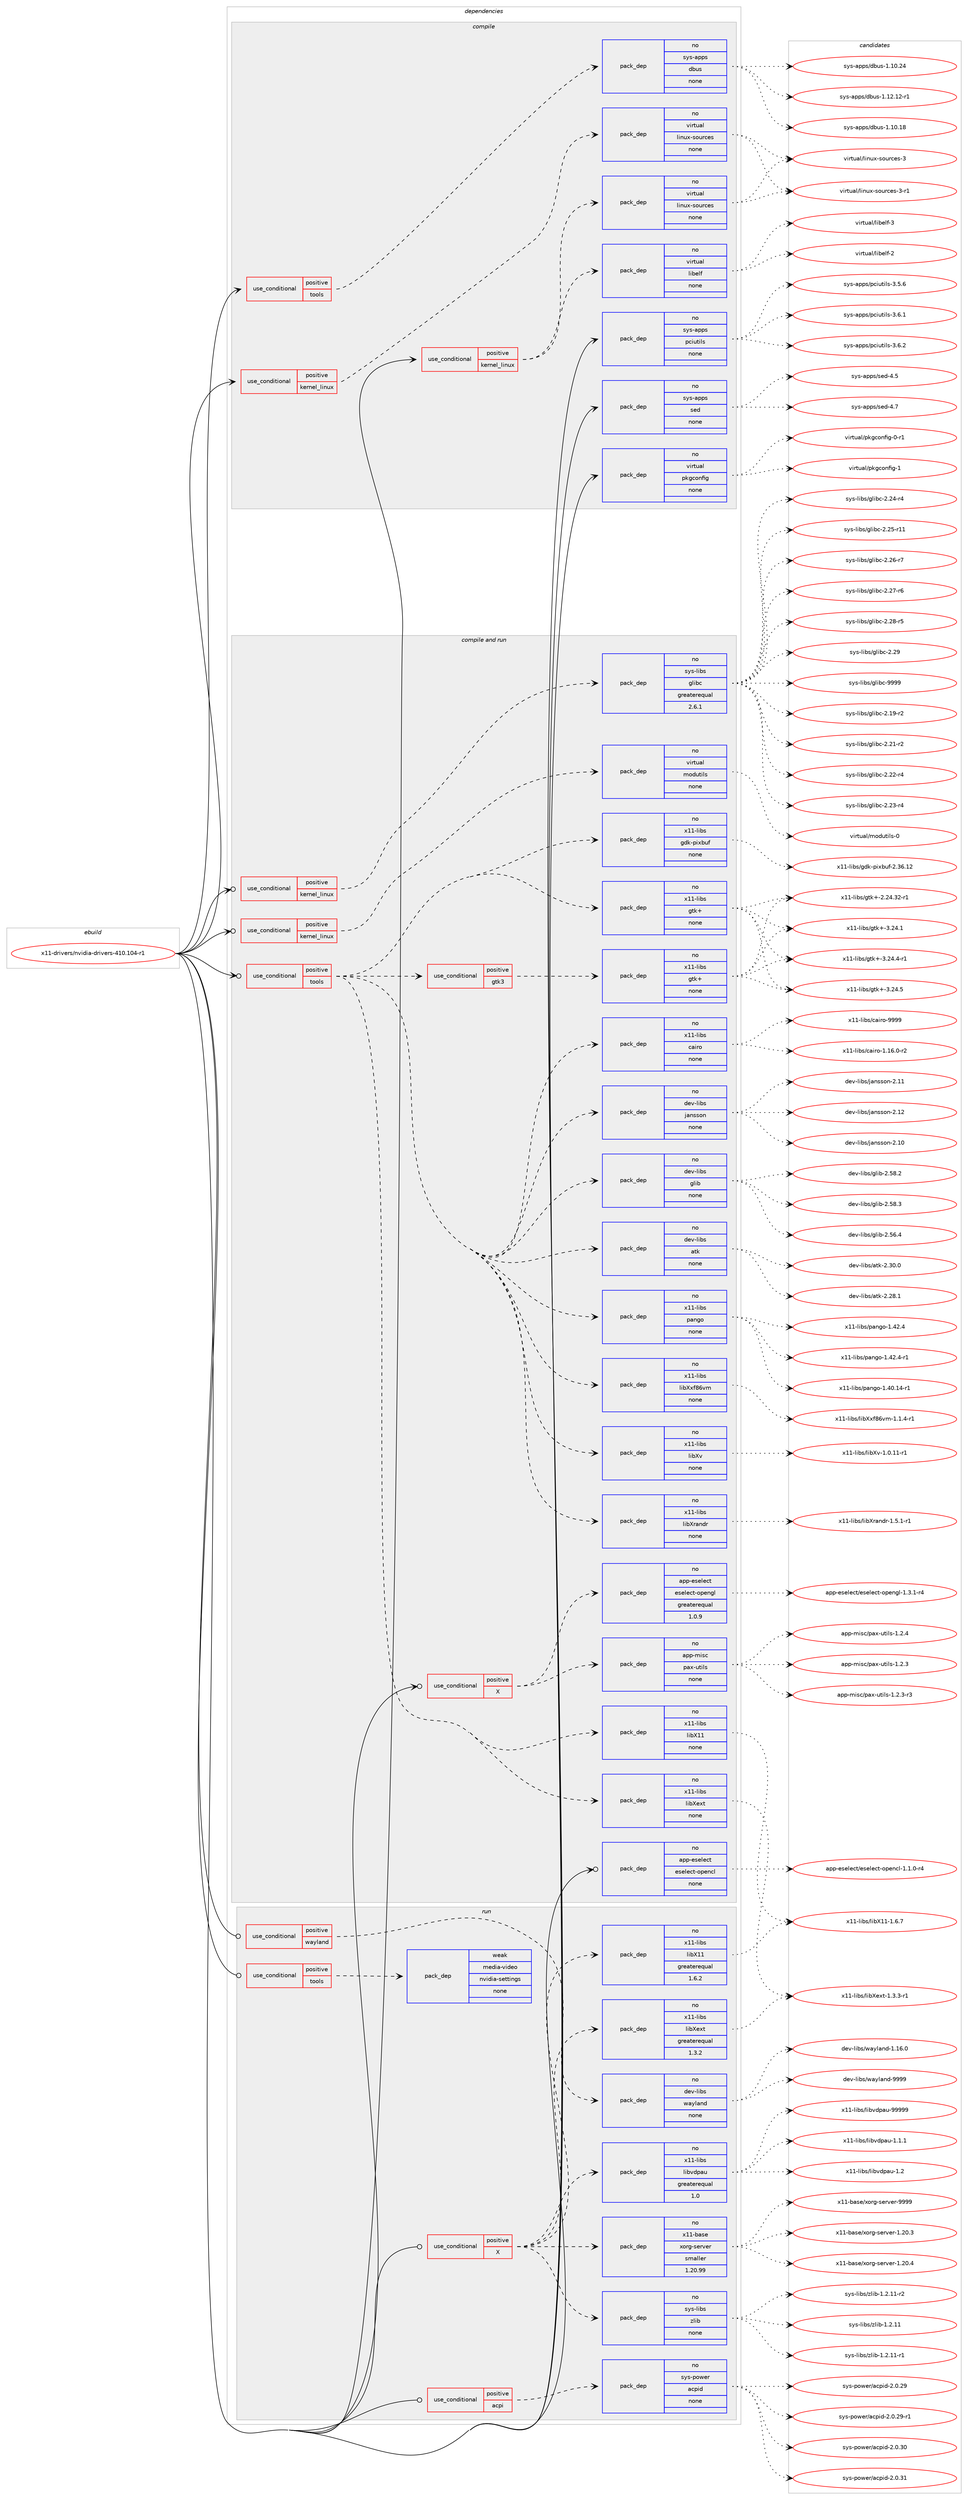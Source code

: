 digraph prolog {

# *************
# Graph options
# *************

newrank=true;
concentrate=true;
compound=true;
graph [rankdir=LR,fontname=Helvetica,fontsize=10,ranksep=1.5];#, ranksep=2.5, nodesep=0.2];
edge  [arrowhead=vee];
node  [fontname=Helvetica,fontsize=10];

# **********
# The ebuild
# **********

subgraph cluster_leftcol {
color=gray;
rank=same;
label=<<i>ebuild</i>>;
id [label="x11-drivers/nvidia-drivers-410.104-r1", color=red, width=4, href="../x11-drivers/nvidia-drivers-410.104-r1.svg"];
}

# ****************
# The dependencies
# ****************

subgraph cluster_midcol {
color=gray;
label=<<i>dependencies</i>>;
subgraph cluster_compile {
fillcolor="#eeeeee";
style=filled;
label=<<i>compile</i>>;
subgraph cond465623 {
dependency1756626 [label=<<TABLE BORDER="0" CELLBORDER="1" CELLSPACING="0" CELLPADDING="4"><TR><TD ROWSPAN="3" CELLPADDING="10">use_conditional</TD></TR><TR><TD>positive</TD></TR><TR><TD>kernel_linux</TD></TR></TABLE>>, shape=none, color=red];
subgraph pack1261550 {
dependency1756627 [label=<<TABLE BORDER="0" CELLBORDER="1" CELLSPACING="0" CELLPADDING="4" WIDTH="220"><TR><TD ROWSPAN="6" CELLPADDING="30">pack_dep</TD></TR><TR><TD WIDTH="110">no</TD></TR><TR><TD>virtual</TD></TR><TR><TD>linux-sources</TD></TR><TR><TD>none</TD></TR><TR><TD></TD></TR></TABLE>>, shape=none, color=blue];
}
dependency1756626:e -> dependency1756627:w [weight=20,style="dashed",arrowhead="vee"];
}
id:e -> dependency1756626:w [weight=20,style="solid",arrowhead="vee"];
subgraph cond465624 {
dependency1756628 [label=<<TABLE BORDER="0" CELLBORDER="1" CELLSPACING="0" CELLPADDING="4"><TR><TD ROWSPAN="3" CELLPADDING="10">use_conditional</TD></TR><TR><TD>positive</TD></TR><TR><TD>kernel_linux</TD></TR></TABLE>>, shape=none, color=red];
subgraph pack1261551 {
dependency1756629 [label=<<TABLE BORDER="0" CELLBORDER="1" CELLSPACING="0" CELLPADDING="4" WIDTH="220"><TR><TD ROWSPAN="6" CELLPADDING="30">pack_dep</TD></TR><TR><TD WIDTH="110">no</TD></TR><TR><TD>virtual</TD></TR><TR><TD>linux-sources</TD></TR><TR><TD>none</TD></TR><TR><TD></TD></TR></TABLE>>, shape=none, color=blue];
}
dependency1756628:e -> dependency1756629:w [weight=20,style="dashed",arrowhead="vee"];
subgraph pack1261552 {
dependency1756630 [label=<<TABLE BORDER="0" CELLBORDER="1" CELLSPACING="0" CELLPADDING="4" WIDTH="220"><TR><TD ROWSPAN="6" CELLPADDING="30">pack_dep</TD></TR><TR><TD WIDTH="110">no</TD></TR><TR><TD>virtual</TD></TR><TR><TD>libelf</TD></TR><TR><TD>none</TD></TR><TR><TD></TD></TR></TABLE>>, shape=none, color=blue];
}
dependency1756628:e -> dependency1756630:w [weight=20,style="dashed",arrowhead="vee"];
}
id:e -> dependency1756628:w [weight=20,style="solid",arrowhead="vee"];
subgraph cond465625 {
dependency1756631 [label=<<TABLE BORDER="0" CELLBORDER="1" CELLSPACING="0" CELLPADDING="4"><TR><TD ROWSPAN="3" CELLPADDING="10">use_conditional</TD></TR><TR><TD>positive</TD></TR><TR><TD>tools</TD></TR></TABLE>>, shape=none, color=red];
subgraph pack1261553 {
dependency1756632 [label=<<TABLE BORDER="0" CELLBORDER="1" CELLSPACING="0" CELLPADDING="4" WIDTH="220"><TR><TD ROWSPAN="6" CELLPADDING="30">pack_dep</TD></TR><TR><TD WIDTH="110">no</TD></TR><TR><TD>sys-apps</TD></TR><TR><TD>dbus</TD></TR><TR><TD>none</TD></TR><TR><TD></TD></TR></TABLE>>, shape=none, color=blue];
}
dependency1756631:e -> dependency1756632:w [weight=20,style="dashed",arrowhead="vee"];
}
id:e -> dependency1756631:w [weight=20,style="solid",arrowhead="vee"];
subgraph pack1261554 {
dependency1756633 [label=<<TABLE BORDER="0" CELLBORDER="1" CELLSPACING="0" CELLPADDING="4" WIDTH="220"><TR><TD ROWSPAN="6" CELLPADDING="30">pack_dep</TD></TR><TR><TD WIDTH="110">no</TD></TR><TR><TD>sys-apps</TD></TR><TR><TD>pciutils</TD></TR><TR><TD>none</TD></TR><TR><TD></TD></TR></TABLE>>, shape=none, color=blue];
}
id:e -> dependency1756633:w [weight=20,style="solid",arrowhead="vee"];
subgraph pack1261555 {
dependency1756634 [label=<<TABLE BORDER="0" CELLBORDER="1" CELLSPACING="0" CELLPADDING="4" WIDTH="220"><TR><TD ROWSPAN="6" CELLPADDING="30">pack_dep</TD></TR><TR><TD WIDTH="110">no</TD></TR><TR><TD>sys-apps</TD></TR><TR><TD>sed</TD></TR><TR><TD>none</TD></TR><TR><TD></TD></TR></TABLE>>, shape=none, color=blue];
}
id:e -> dependency1756634:w [weight=20,style="solid",arrowhead="vee"];
subgraph pack1261556 {
dependency1756635 [label=<<TABLE BORDER="0" CELLBORDER="1" CELLSPACING="0" CELLPADDING="4" WIDTH="220"><TR><TD ROWSPAN="6" CELLPADDING="30">pack_dep</TD></TR><TR><TD WIDTH="110">no</TD></TR><TR><TD>virtual</TD></TR><TR><TD>pkgconfig</TD></TR><TR><TD>none</TD></TR><TR><TD></TD></TR></TABLE>>, shape=none, color=blue];
}
id:e -> dependency1756635:w [weight=20,style="solid",arrowhead="vee"];
}
subgraph cluster_compileandrun {
fillcolor="#eeeeee";
style=filled;
label=<<i>compile and run</i>>;
subgraph cond465626 {
dependency1756636 [label=<<TABLE BORDER="0" CELLBORDER="1" CELLSPACING="0" CELLPADDING="4"><TR><TD ROWSPAN="3" CELLPADDING="10">use_conditional</TD></TR><TR><TD>positive</TD></TR><TR><TD>X</TD></TR></TABLE>>, shape=none, color=red];
subgraph pack1261557 {
dependency1756637 [label=<<TABLE BORDER="0" CELLBORDER="1" CELLSPACING="0" CELLPADDING="4" WIDTH="220"><TR><TD ROWSPAN="6" CELLPADDING="30">pack_dep</TD></TR><TR><TD WIDTH="110">no</TD></TR><TR><TD>app-eselect</TD></TR><TR><TD>eselect-opengl</TD></TR><TR><TD>greaterequal</TD></TR><TR><TD>1.0.9</TD></TR></TABLE>>, shape=none, color=blue];
}
dependency1756636:e -> dependency1756637:w [weight=20,style="dashed",arrowhead="vee"];
subgraph pack1261558 {
dependency1756638 [label=<<TABLE BORDER="0" CELLBORDER="1" CELLSPACING="0" CELLPADDING="4" WIDTH="220"><TR><TD ROWSPAN="6" CELLPADDING="30">pack_dep</TD></TR><TR><TD WIDTH="110">no</TD></TR><TR><TD>app-misc</TD></TR><TR><TD>pax-utils</TD></TR><TR><TD>none</TD></TR><TR><TD></TD></TR></TABLE>>, shape=none, color=blue];
}
dependency1756636:e -> dependency1756638:w [weight=20,style="dashed",arrowhead="vee"];
}
id:e -> dependency1756636:w [weight=20,style="solid",arrowhead="odotvee"];
subgraph cond465627 {
dependency1756639 [label=<<TABLE BORDER="0" CELLBORDER="1" CELLSPACING="0" CELLPADDING="4"><TR><TD ROWSPAN="3" CELLPADDING="10">use_conditional</TD></TR><TR><TD>positive</TD></TR><TR><TD>kernel_linux</TD></TR></TABLE>>, shape=none, color=red];
subgraph pack1261559 {
dependency1756640 [label=<<TABLE BORDER="0" CELLBORDER="1" CELLSPACING="0" CELLPADDING="4" WIDTH="220"><TR><TD ROWSPAN="6" CELLPADDING="30">pack_dep</TD></TR><TR><TD WIDTH="110">no</TD></TR><TR><TD>sys-libs</TD></TR><TR><TD>glibc</TD></TR><TR><TD>greaterequal</TD></TR><TR><TD>2.6.1</TD></TR></TABLE>>, shape=none, color=blue];
}
dependency1756639:e -> dependency1756640:w [weight=20,style="dashed",arrowhead="vee"];
}
id:e -> dependency1756639:w [weight=20,style="solid",arrowhead="odotvee"];
subgraph cond465628 {
dependency1756641 [label=<<TABLE BORDER="0" CELLBORDER="1" CELLSPACING="0" CELLPADDING="4"><TR><TD ROWSPAN="3" CELLPADDING="10">use_conditional</TD></TR><TR><TD>positive</TD></TR><TR><TD>kernel_linux</TD></TR></TABLE>>, shape=none, color=red];
subgraph pack1261560 {
dependency1756642 [label=<<TABLE BORDER="0" CELLBORDER="1" CELLSPACING="0" CELLPADDING="4" WIDTH="220"><TR><TD ROWSPAN="6" CELLPADDING="30">pack_dep</TD></TR><TR><TD WIDTH="110">no</TD></TR><TR><TD>virtual</TD></TR><TR><TD>modutils</TD></TR><TR><TD>none</TD></TR><TR><TD></TD></TR></TABLE>>, shape=none, color=blue];
}
dependency1756641:e -> dependency1756642:w [weight=20,style="dashed",arrowhead="vee"];
}
id:e -> dependency1756641:w [weight=20,style="solid",arrowhead="odotvee"];
subgraph cond465629 {
dependency1756643 [label=<<TABLE BORDER="0" CELLBORDER="1" CELLSPACING="0" CELLPADDING="4"><TR><TD ROWSPAN="3" CELLPADDING="10">use_conditional</TD></TR><TR><TD>positive</TD></TR><TR><TD>tools</TD></TR></TABLE>>, shape=none, color=red];
subgraph pack1261561 {
dependency1756644 [label=<<TABLE BORDER="0" CELLBORDER="1" CELLSPACING="0" CELLPADDING="4" WIDTH="220"><TR><TD ROWSPAN="6" CELLPADDING="30">pack_dep</TD></TR><TR><TD WIDTH="110">no</TD></TR><TR><TD>dev-libs</TD></TR><TR><TD>atk</TD></TR><TR><TD>none</TD></TR><TR><TD></TD></TR></TABLE>>, shape=none, color=blue];
}
dependency1756643:e -> dependency1756644:w [weight=20,style="dashed",arrowhead="vee"];
subgraph pack1261562 {
dependency1756645 [label=<<TABLE BORDER="0" CELLBORDER="1" CELLSPACING="0" CELLPADDING="4" WIDTH="220"><TR><TD ROWSPAN="6" CELLPADDING="30">pack_dep</TD></TR><TR><TD WIDTH="110">no</TD></TR><TR><TD>dev-libs</TD></TR><TR><TD>glib</TD></TR><TR><TD>none</TD></TR><TR><TD></TD></TR></TABLE>>, shape=none, color=blue];
}
dependency1756643:e -> dependency1756645:w [weight=20,style="dashed",arrowhead="vee"];
subgraph pack1261563 {
dependency1756646 [label=<<TABLE BORDER="0" CELLBORDER="1" CELLSPACING="0" CELLPADDING="4" WIDTH="220"><TR><TD ROWSPAN="6" CELLPADDING="30">pack_dep</TD></TR><TR><TD WIDTH="110">no</TD></TR><TR><TD>dev-libs</TD></TR><TR><TD>jansson</TD></TR><TR><TD>none</TD></TR><TR><TD></TD></TR></TABLE>>, shape=none, color=blue];
}
dependency1756643:e -> dependency1756646:w [weight=20,style="dashed",arrowhead="vee"];
subgraph cond465630 {
dependency1756647 [label=<<TABLE BORDER="0" CELLBORDER="1" CELLSPACING="0" CELLPADDING="4"><TR><TD ROWSPAN="3" CELLPADDING="10">use_conditional</TD></TR><TR><TD>positive</TD></TR><TR><TD>gtk3</TD></TR></TABLE>>, shape=none, color=red];
subgraph pack1261564 {
dependency1756648 [label=<<TABLE BORDER="0" CELLBORDER="1" CELLSPACING="0" CELLPADDING="4" WIDTH="220"><TR><TD ROWSPAN="6" CELLPADDING="30">pack_dep</TD></TR><TR><TD WIDTH="110">no</TD></TR><TR><TD>x11-libs</TD></TR><TR><TD>gtk+</TD></TR><TR><TD>none</TD></TR><TR><TD></TD></TR></TABLE>>, shape=none, color=blue];
}
dependency1756647:e -> dependency1756648:w [weight=20,style="dashed",arrowhead="vee"];
}
dependency1756643:e -> dependency1756647:w [weight=20,style="dashed",arrowhead="vee"];
subgraph pack1261565 {
dependency1756649 [label=<<TABLE BORDER="0" CELLBORDER="1" CELLSPACING="0" CELLPADDING="4" WIDTH="220"><TR><TD ROWSPAN="6" CELLPADDING="30">pack_dep</TD></TR><TR><TD WIDTH="110">no</TD></TR><TR><TD>x11-libs</TD></TR><TR><TD>cairo</TD></TR><TR><TD>none</TD></TR><TR><TD></TD></TR></TABLE>>, shape=none, color=blue];
}
dependency1756643:e -> dependency1756649:w [weight=20,style="dashed",arrowhead="vee"];
subgraph pack1261566 {
dependency1756650 [label=<<TABLE BORDER="0" CELLBORDER="1" CELLSPACING="0" CELLPADDING="4" WIDTH="220"><TR><TD ROWSPAN="6" CELLPADDING="30">pack_dep</TD></TR><TR><TD WIDTH="110">no</TD></TR><TR><TD>x11-libs</TD></TR><TR><TD>gdk-pixbuf</TD></TR><TR><TD>none</TD></TR><TR><TD></TD></TR></TABLE>>, shape=none, color=blue];
}
dependency1756643:e -> dependency1756650:w [weight=20,style="dashed",arrowhead="vee"];
subgraph pack1261567 {
dependency1756651 [label=<<TABLE BORDER="0" CELLBORDER="1" CELLSPACING="0" CELLPADDING="4" WIDTH="220"><TR><TD ROWSPAN="6" CELLPADDING="30">pack_dep</TD></TR><TR><TD WIDTH="110">no</TD></TR><TR><TD>x11-libs</TD></TR><TR><TD>gtk+</TD></TR><TR><TD>none</TD></TR><TR><TD></TD></TR></TABLE>>, shape=none, color=blue];
}
dependency1756643:e -> dependency1756651:w [weight=20,style="dashed",arrowhead="vee"];
subgraph pack1261568 {
dependency1756652 [label=<<TABLE BORDER="0" CELLBORDER="1" CELLSPACING="0" CELLPADDING="4" WIDTH="220"><TR><TD ROWSPAN="6" CELLPADDING="30">pack_dep</TD></TR><TR><TD WIDTH="110">no</TD></TR><TR><TD>x11-libs</TD></TR><TR><TD>libX11</TD></TR><TR><TD>none</TD></TR><TR><TD></TD></TR></TABLE>>, shape=none, color=blue];
}
dependency1756643:e -> dependency1756652:w [weight=20,style="dashed",arrowhead="vee"];
subgraph pack1261569 {
dependency1756653 [label=<<TABLE BORDER="0" CELLBORDER="1" CELLSPACING="0" CELLPADDING="4" WIDTH="220"><TR><TD ROWSPAN="6" CELLPADDING="30">pack_dep</TD></TR><TR><TD WIDTH="110">no</TD></TR><TR><TD>x11-libs</TD></TR><TR><TD>libXext</TD></TR><TR><TD>none</TD></TR><TR><TD></TD></TR></TABLE>>, shape=none, color=blue];
}
dependency1756643:e -> dependency1756653:w [weight=20,style="dashed",arrowhead="vee"];
subgraph pack1261570 {
dependency1756654 [label=<<TABLE BORDER="0" CELLBORDER="1" CELLSPACING="0" CELLPADDING="4" WIDTH="220"><TR><TD ROWSPAN="6" CELLPADDING="30">pack_dep</TD></TR><TR><TD WIDTH="110">no</TD></TR><TR><TD>x11-libs</TD></TR><TR><TD>libXrandr</TD></TR><TR><TD>none</TD></TR><TR><TD></TD></TR></TABLE>>, shape=none, color=blue];
}
dependency1756643:e -> dependency1756654:w [weight=20,style="dashed",arrowhead="vee"];
subgraph pack1261571 {
dependency1756655 [label=<<TABLE BORDER="0" CELLBORDER="1" CELLSPACING="0" CELLPADDING="4" WIDTH="220"><TR><TD ROWSPAN="6" CELLPADDING="30">pack_dep</TD></TR><TR><TD WIDTH="110">no</TD></TR><TR><TD>x11-libs</TD></TR><TR><TD>libXv</TD></TR><TR><TD>none</TD></TR><TR><TD></TD></TR></TABLE>>, shape=none, color=blue];
}
dependency1756643:e -> dependency1756655:w [weight=20,style="dashed",arrowhead="vee"];
subgraph pack1261572 {
dependency1756656 [label=<<TABLE BORDER="0" CELLBORDER="1" CELLSPACING="0" CELLPADDING="4" WIDTH="220"><TR><TD ROWSPAN="6" CELLPADDING="30">pack_dep</TD></TR><TR><TD WIDTH="110">no</TD></TR><TR><TD>x11-libs</TD></TR><TR><TD>libXxf86vm</TD></TR><TR><TD>none</TD></TR><TR><TD></TD></TR></TABLE>>, shape=none, color=blue];
}
dependency1756643:e -> dependency1756656:w [weight=20,style="dashed",arrowhead="vee"];
subgraph pack1261573 {
dependency1756657 [label=<<TABLE BORDER="0" CELLBORDER="1" CELLSPACING="0" CELLPADDING="4" WIDTH="220"><TR><TD ROWSPAN="6" CELLPADDING="30">pack_dep</TD></TR><TR><TD WIDTH="110">no</TD></TR><TR><TD>x11-libs</TD></TR><TR><TD>pango</TD></TR><TR><TD>none</TD></TR><TR><TD></TD></TR></TABLE>>, shape=none, color=blue];
}
dependency1756643:e -> dependency1756657:w [weight=20,style="dashed",arrowhead="vee"];
}
id:e -> dependency1756643:w [weight=20,style="solid",arrowhead="odotvee"];
subgraph pack1261574 {
dependency1756658 [label=<<TABLE BORDER="0" CELLBORDER="1" CELLSPACING="0" CELLPADDING="4" WIDTH="220"><TR><TD ROWSPAN="6" CELLPADDING="30">pack_dep</TD></TR><TR><TD WIDTH="110">no</TD></TR><TR><TD>app-eselect</TD></TR><TR><TD>eselect-opencl</TD></TR><TR><TD>none</TD></TR><TR><TD></TD></TR></TABLE>>, shape=none, color=blue];
}
id:e -> dependency1756658:w [weight=20,style="solid",arrowhead="odotvee"];
}
subgraph cluster_run {
fillcolor="#eeeeee";
style=filled;
label=<<i>run</i>>;
subgraph cond465631 {
dependency1756659 [label=<<TABLE BORDER="0" CELLBORDER="1" CELLSPACING="0" CELLPADDING="4"><TR><TD ROWSPAN="3" CELLPADDING="10">use_conditional</TD></TR><TR><TD>positive</TD></TR><TR><TD>X</TD></TR></TABLE>>, shape=none, color=red];
subgraph pack1261575 {
dependency1756660 [label=<<TABLE BORDER="0" CELLBORDER="1" CELLSPACING="0" CELLPADDING="4" WIDTH="220"><TR><TD ROWSPAN="6" CELLPADDING="30">pack_dep</TD></TR><TR><TD WIDTH="110">no</TD></TR><TR><TD>x11-base</TD></TR><TR><TD>xorg-server</TD></TR><TR><TD>smaller</TD></TR><TR><TD>1.20.99</TD></TR></TABLE>>, shape=none, color=blue];
}
dependency1756659:e -> dependency1756660:w [weight=20,style="dashed",arrowhead="vee"];
subgraph pack1261576 {
dependency1756661 [label=<<TABLE BORDER="0" CELLBORDER="1" CELLSPACING="0" CELLPADDING="4" WIDTH="220"><TR><TD ROWSPAN="6" CELLPADDING="30">pack_dep</TD></TR><TR><TD WIDTH="110">no</TD></TR><TR><TD>x11-libs</TD></TR><TR><TD>libX11</TD></TR><TR><TD>greaterequal</TD></TR><TR><TD>1.6.2</TD></TR></TABLE>>, shape=none, color=blue];
}
dependency1756659:e -> dependency1756661:w [weight=20,style="dashed",arrowhead="vee"];
subgraph pack1261577 {
dependency1756662 [label=<<TABLE BORDER="0" CELLBORDER="1" CELLSPACING="0" CELLPADDING="4" WIDTH="220"><TR><TD ROWSPAN="6" CELLPADDING="30">pack_dep</TD></TR><TR><TD WIDTH="110">no</TD></TR><TR><TD>x11-libs</TD></TR><TR><TD>libXext</TD></TR><TR><TD>greaterequal</TD></TR><TR><TD>1.3.2</TD></TR></TABLE>>, shape=none, color=blue];
}
dependency1756659:e -> dependency1756662:w [weight=20,style="dashed",arrowhead="vee"];
subgraph pack1261578 {
dependency1756663 [label=<<TABLE BORDER="0" CELLBORDER="1" CELLSPACING="0" CELLPADDING="4" WIDTH="220"><TR><TD ROWSPAN="6" CELLPADDING="30">pack_dep</TD></TR><TR><TD WIDTH="110">no</TD></TR><TR><TD>x11-libs</TD></TR><TR><TD>libvdpau</TD></TR><TR><TD>greaterequal</TD></TR><TR><TD>1.0</TD></TR></TABLE>>, shape=none, color=blue];
}
dependency1756659:e -> dependency1756663:w [weight=20,style="dashed",arrowhead="vee"];
subgraph pack1261579 {
dependency1756664 [label=<<TABLE BORDER="0" CELLBORDER="1" CELLSPACING="0" CELLPADDING="4" WIDTH="220"><TR><TD ROWSPAN="6" CELLPADDING="30">pack_dep</TD></TR><TR><TD WIDTH="110">no</TD></TR><TR><TD>sys-libs</TD></TR><TR><TD>zlib</TD></TR><TR><TD>none</TD></TR><TR><TD></TD></TR></TABLE>>, shape=none, color=blue];
}
dependency1756659:e -> dependency1756664:w [weight=20,style="dashed",arrowhead="vee"];
}
id:e -> dependency1756659:w [weight=20,style="solid",arrowhead="odot"];
subgraph cond465632 {
dependency1756665 [label=<<TABLE BORDER="0" CELLBORDER="1" CELLSPACING="0" CELLPADDING="4"><TR><TD ROWSPAN="3" CELLPADDING="10">use_conditional</TD></TR><TR><TD>positive</TD></TR><TR><TD>acpi</TD></TR></TABLE>>, shape=none, color=red];
subgraph pack1261580 {
dependency1756666 [label=<<TABLE BORDER="0" CELLBORDER="1" CELLSPACING="0" CELLPADDING="4" WIDTH="220"><TR><TD ROWSPAN="6" CELLPADDING="30">pack_dep</TD></TR><TR><TD WIDTH="110">no</TD></TR><TR><TD>sys-power</TD></TR><TR><TD>acpid</TD></TR><TR><TD>none</TD></TR><TR><TD></TD></TR></TABLE>>, shape=none, color=blue];
}
dependency1756665:e -> dependency1756666:w [weight=20,style="dashed",arrowhead="vee"];
}
id:e -> dependency1756665:w [weight=20,style="solid",arrowhead="odot"];
subgraph cond465633 {
dependency1756667 [label=<<TABLE BORDER="0" CELLBORDER="1" CELLSPACING="0" CELLPADDING="4"><TR><TD ROWSPAN="3" CELLPADDING="10">use_conditional</TD></TR><TR><TD>positive</TD></TR><TR><TD>tools</TD></TR></TABLE>>, shape=none, color=red];
subgraph pack1261581 {
dependency1756668 [label=<<TABLE BORDER="0" CELLBORDER="1" CELLSPACING="0" CELLPADDING="4" WIDTH="220"><TR><TD ROWSPAN="6" CELLPADDING="30">pack_dep</TD></TR><TR><TD WIDTH="110">weak</TD></TR><TR><TD>media-video</TD></TR><TR><TD>nvidia-settings</TD></TR><TR><TD>none</TD></TR><TR><TD></TD></TR></TABLE>>, shape=none, color=blue];
}
dependency1756667:e -> dependency1756668:w [weight=20,style="dashed",arrowhead="vee"];
}
id:e -> dependency1756667:w [weight=20,style="solid",arrowhead="odot"];
subgraph cond465634 {
dependency1756669 [label=<<TABLE BORDER="0" CELLBORDER="1" CELLSPACING="0" CELLPADDING="4"><TR><TD ROWSPAN="3" CELLPADDING="10">use_conditional</TD></TR><TR><TD>positive</TD></TR><TR><TD>wayland</TD></TR></TABLE>>, shape=none, color=red];
subgraph pack1261582 {
dependency1756670 [label=<<TABLE BORDER="0" CELLBORDER="1" CELLSPACING="0" CELLPADDING="4" WIDTH="220"><TR><TD ROWSPAN="6" CELLPADDING="30">pack_dep</TD></TR><TR><TD WIDTH="110">no</TD></TR><TR><TD>dev-libs</TD></TR><TR><TD>wayland</TD></TR><TR><TD>none</TD></TR><TR><TD></TD></TR></TABLE>>, shape=none, color=blue];
}
dependency1756669:e -> dependency1756670:w [weight=20,style="dashed",arrowhead="vee"];
}
id:e -> dependency1756669:w [weight=20,style="solid",arrowhead="odot"];
}
}

# **************
# The candidates
# **************

subgraph cluster_choices {
rank=same;
color=gray;
label=<<i>candidates</i>>;

subgraph choice1261550 {
color=black;
nodesep=1;
choice118105114116117971084710810511011712045115111117114991011154551 [label="virtual/linux-sources-3", color=red, width=4,href="../virtual/linux-sources-3.svg"];
choice1181051141161179710847108105110117120451151111171149910111545514511449 [label="virtual/linux-sources-3-r1", color=red, width=4,href="../virtual/linux-sources-3-r1.svg"];
dependency1756627:e -> choice118105114116117971084710810511011712045115111117114991011154551:w [style=dotted,weight="100"];
dependency1756627:e -> choice1181051141161179710847108105110117120451151111171149910111545514511449:w [style=dotted,weight="100"];
}
subgraph choice1261551 {
color=black;
nodesep=1;
choice118105114116117971084710810511011712045115111117114991011154551 [label="virtual/linux-sources-3", color=red, width=4,href="../virtual/linux-sources-3.svg"];
choice1181051141161179710847108105110117120451151111171149910111545514511449 [label="virtual/linux-sources-3-r1", color=red, width=4,href="../virtual/linux-sources-3-r1.svg"];
dependency1756629:e -> choice118105114116117971084710810511011712045115111117114991011154551:w [style=dotted,weight="100"];
dependency1756629:e -> choice1181051141161179710847108105110117120451151111171149910111545514511449:w [style=dotted,weight="100"];
}
subgraph choice1261552 {
color=black;
nodesep=1;
choice1181051141161179710847108105981011081024550 [label="virtual/libelf-2", color=red, width=4,href="../virtual/libelf-2.svg"];
choice1181051141161179710847108105981011081024551 [label="virtual/libelf-3", color=red, width=4,href="../virtual/libelf-3.svg"];
dependency1756630:e -> choice1181051141161179710847108105981011081024550:w [style=dotted,weight="100"];
dependency1756630:e -> choice1181051141161179710847108105981011081024551:w [style=dotted,weight="100"];
}
subgraph choice1261553 {
color=black;
nodesep=1;
choice115121115459711211211547100981171154549464948464956 [label="sys-apps/dbus-1.10.18", color=red, width=4,href="../sys-apps/dbus-1.10.18.svg"];
choice115121115459711211211547100981171154549464948465052 [label="sys-apps/dbus-1.10.24", color=red, width=4,href="../sys-apps/dbus-1.10.24.svg"];
choice1151211154597112112115471009811711545494649504649504511449 [label="sys-apps/dbus-1.12.12-r1", color=red, width=4,href="../sys-apps/dbus-1.12.12-r1.svg"];
dependency1756632:e -> choice115121115459711211211547100981171154549464948464956:w [style=dotted,weight="100"];
dependency1756632:e -> choice115121115459711211211547100981171154549464948465052:w [style=dotted,weight="100"];
dependency1756632:e -> choice1151211154597112112115471009811711545494649504649504511449:w [style=dotted,weight="100"];
}
subgraph choice1261554 {
color=black;
nodesep=1;
choice11512111545971121121154711299105117116105108115455146534654 [label="sys-apps/pciutils-3.5.6", color=red, width=4,href="../sys-apps/pciutils-3.5.6.svg"];
choice11512111545971121121154711299105117116105108115455146544649 [label="sys-apps/pciutils-3.6.1", color=red, width=4,href="../sys-apps/pciutils-3.6.1.svg"];
choice11512111545971121121154711299105117116105108115455146544650 [label="sys-apps/pciutils-3.6.2", color=red, width=4,href="../sys-apps/pciutils-3.6.2.svg"];
dependency1756633:e -> choice11512111545971121121154711299105117116105108115455146534654:w [style=dotted,weight="100"];
dependency1756633:e -> choice11512111545971121121154711299105117116105108115455146544649:w [style=dotted,weight="100"];
dependency1756633:e -> choice11512111545971121121154711299105117116105108115455146544650:w [style=dotted,weight="100"];
}
subgraph choice1261555 {
color=black;
nodesep=1;
choice11512111545971121121154711510110045524653 [label="sys-apps/sed-4.5", color=red, width=4,href="../sys-apps/sed-4.5.svg"];
choice11512111545971121121154711510110045524655 [label="sys-apps/sed-4.7", color=red, width=4,href="../sys-apps/sed-4.7.svg"];
dependency1756634:e -> choice11512111545971121121154711510110045524653:w [style=dotted,weight="100"];
dependency1756634:e -> choice11512111545971121121154711510110045524655:w [style=dotted,weight="100"];
}
subgraph choice1261556 {
color=black;
nodesep=1;
choice11810511411611797108471121071039911111010210510345484511449 [label="virtual/pkgconfig-0-r1", color=red, width=4,href="../virtual/pkgconfig-0-r1.svg"];
choice1181051141161179710847112107103991111101021051034549 [label="virtual/pkgconfig-1", color=red, width=4,href="../virtual/pkgconfig-1.svg"];
dependency1756635:e -> choice11810511411611797108471121071039911111010210510345484511449:w [style=dotted,weight="100"];
dependency1756635:e -> choice1181051141161179710847112107103991111101021051034549:w [style=dotted,weight="100"];
}
subgraph choice1261557 {
color=black;
nodesep=1;
choice9711211245101115101108101991164710111510110810199116451111121011101031084549465146494511452 [label="app-eselect/eselect-opengl-1.3.1-r4", color=red, width=4,href="../app-eselect/eselect-opengl-1.3.1-r4.svg"];
dependency1756637:e -> choice9711211245101115101108101991164710111510110810199116451111121011101031084549465146494511452:w [style=dotted,weight="100"];
}
subgraph choice1261558 {
color=black;
nodesep=1;
choice971121124510910511599471129712045117116105108115454946504651 [label="app-misc/pax-utils-1.2.3", color=red, width=4,href="../app-misc/pax-utils-1.2.3.svg"];
choice9711211245109105115994711297120451171161051081154549465046514511451 [label="app-misc/pax-utils-1.2.3-r3", color=red, width=4,href="../app-misc/pax-utils-1.2.3-r3.svg"];
choice971121124510910511599471129712045117116105108115454946504652 [label="app-misc/pax-utils-1.2.4", color=red, width=4,href="../app-misc/pax-utils-1.2.4.svg"];
dependency1756638:e -> choice971121124510910511599471129712045117116105108115454946504651:w [style=dotted,weight="100"];
dependency1756638:e -> choice9711211245109105115994711297120451171161051081154549465046514511451:w [style=dotted,weight="100"];
dependency1756638:e -> choice971121124510910511599471129712045117116105108115454946504652:w [style=dotted,weight="100"];
}
subgraph choice1261559 {
color=black;
nodesep=1;
choice115121115451081059811547103108105989945504649574511450 [label="sys-libs/glibc-2.19-r2", color=red, width=4,href="../sys-libs/glibc-2.19-r2.svg"];
choice115121115451081059811547103108105989945504650494511450 [label="sys-libs/glibc-2.21-r2", color=red, width=4,href="../sys-libs/glibc-2.21-r2.svg"];
choice115121115451081059811547103108105989945504650504511452 [label="sys-libs/glibc-2.22-r4", color=red, width=4,href="../sys-libs/glibc-2.22-r4.svg"];
choice115121115451081059811547103108105989945504650514511452 [label="sys-libs/glibc-2.23-r4", color=red, width=4,href="../sys-libs/glibc-2.23-r4.svg"];
choice115121115451081059811547103108105989945504650524511452 [label="sys-libs/glibc-2.24-r4", color=red, width=4,href="../sys-libs/glibc-2.24-r4.svg"];
choice11512111545108105981154710310810598994550465053451144949 [label="sys-libs/glibc-2.25-r11", color=red, width=4,href="../sys-libs/glibc-2.25-r11.svg"];
choice115121115451081059811547103108105989945504650544511455 [label="sys-libs/glibc-2.26-r7", color=red, width=4,href="../sys-libs/glibc-2.26-r7.svg"];
choice115121115451081059811547103108105989945504650554511454 [label="sys-libs/glibc-2.27-r6", color=red, width=4,href="../sys-libs/glibc-2.27-r6.svg"];
choice115121115451081059811547103108105989945504650564511453 [label="sys-libs/glibc-2.28-r5", color=red, width=4,href="../sys-libs/glibc-2.28-r5.svg"];
choice11512111545108105981154710310810598994550465057 [label="sys-libs/glibc-2.29", color=red, width=4,href="../sys-libs/glibc-2.29.svg"];
choice11512111545108105981154710310810598994557575757 [label="sys-libs/glibc-9999", color=red, width=4,href="../sys-libs/glibc-9999.svg"];
dependency1756640:e -> choice115121115451081059811547103108105989945504649574511450:w [style=dotted,weight="100"];
dependency1756640:e -> choice115121115451081059811547103108105989945504650494511450:w [style=dotted,weight="100"];
dependency1756640:e -> choice115121115451081059811547103108105989945504650504511452:w [style=dotted,weight="100"];
dependency1756640:e -> choice115121115451081059811547103108105989945504650514511452:w [style=dotted,weight="100"];
dependency1756640:e -> choice115121115451081059811547103108105989945504650524511452:w [style=dotted,weight="100"];
dependency1756640:e -> choice11512111545108105981154710310810598994550465053451144949:w [style=dotted,weight="100"];
dependency1756640:e -> choice115121115451081059811547103108105989945504650544511455:w [style=dotted,weight="100"];
dependency1756640:e -> choice115121115451081059811547103108105989945504650554511454:w [style=dotted,weight="100"];
dependency1756640:e -> choice115121115451081059811547103108105989945504650564511453:w [style=dotted,weight="100"];
dependency1756640:e -> choice11512111545108105981154710310810598994550465057:w [style=dotted,weight="100"];
dependency1756640:e -> choice11512111545108105981154710310810598994557575757:w [style=dotted,weight="100"];
}
subgraph choice1261560 {
color=black;
nodesep=1;
choice11810511411611797108471091111001171161051081154548 [label="virtual/modutils-0", color=red, width=4,href="../virtual/modutils-0.svg"];
dependency1756642:e -> choice11810511411611797108471091111001171161051081154548:w [style=dotted,weight="100"];
}
subgraph choice1261561 {
color=black;
nodesep=1;
choice1001011184510810598115479711610745504650564649 [label="dev-libs/atk-2.28.1", color=red, width=4,href="../dev-libs/atk-2.28.1.svg"];
choice1001011184510810598115479711610745504651484648 [label="dev-libs/atk-2.30.0", color=red, width=4,href="../dev-libs/atk-2.30.0.svg"];
dependency1756644:e -> choice1001011184510810598115479711610745504650564649:w [style=dotted,weight="100"];
dependency1756644:e -> choice1001011184510810598115479711610745504651484648:w [style=dotted,weight="100"];
}
subgraph choice1261562 {
color=black;
nodesep=1;
choice1001011184510810598115471031081059845504653544652 [label="dev-libs/glib-2.56.4", color=red, width=4,href="../dev-libs/glib-2.56.4.svg"];
choice1001011184510810598115471031081059845504653564650 [label="dev-libs/glib-2.58.2", color=red, width=4,href="../dev-libs/glib-2.58.2.svg"];
choice1001011184510810598115471031081059845504653564651 [label="dev-libs/glib-2.58.3", color=red, width=4,href="../dev-libs/glib-2.58.3.svg"];
dependency1756645:e -> choice1001011184510810598115471031081059845504653544652:w [style=dotted,weight="100"];
dependency1756645:e -> choice1001011184510810598115471031081059845504653564650:w [style=dotted,weight="100"];
dependency1756645:e -> choice1001011184510810598115471031081059845504653564651:w [style=dotted,weight="100"];
}
subgraph choice1261563 {
color=black;
nodesep=1;
choice100101118451081059811547106971101151151111104550464948 [label="dev-libs/jansson-2.10", color=red, width=4,href="../dev-libs/jansson-2.10.svg"];
choice100101118451081059811547106971101151151111104550464949 [label="dev-libs/jansson-2.11", color=red, width=4,href="../dev-libs/jansson-2.11.svg"];
choice100101118451081059811547106971101151151111104550464950 [label="dev-libs/jansson-2.12", color=red, width=4,href="../dev-libs/jansson-2.12.svg"];
dependency1756646:e -> choice100101118451081059811547106971101151151111104550464948:w [style=dotted,weight="100"];
dependency1756646:e -> choice100101118451081059811547106971101151151111104550464949:w [style=dotted,weight="100"];
dependency1756646:e -> choice100101118451081059811547106971101151151111104550464950:w [style=dotted,weight="100"];
}
subgraph choice1261564 {
color=black;
nodesep=1;
choice12049494510810598115471031161074345504650524651504511449 [label="x11-libs/gtk+-2.24.32-r1", color=red, width=4,href="../x11-libs/gtk+-2.24.32-r1.svg"];
choice12049494510810598115471031161074345514650524649 [label="x11-libs/gtk+-3.24.1", color=red, width=4,href="../x11-libs/gtk+-3.24.1.svg"];
choice120494945108105981154710311610743455146505246524511449 [label="x11-libs/gtk+-3.24.4-r1", color=red, width=4,href="../x11-libs/gtk+-3.24.4-r1.svg"];
choice12049494510810598115471031161074345514650524653 [label="x11-libs/gtk+-3.24.5", color=red, width=4,href="../x11-libs/gtk+-3.24.5.svg"];
dependency1756648:e -> choice12049494510810598115471031161074345504650524651504511449:w [style=dotted,weight="100"];
dependency1756648:e -> choice12049494510810598115471031161074345514650524649:w [style=dotted,weight="100"];
dependency1756648:e -> choice120494945108105981154710311610743455146505246524511449:w [style=dotted,weight="100"];
dependency1756648:e -> choice12049494510810598115471031161074345514650524653:w [style=dotted,weight="100"];
}
subgraph choice1261565 {
color=black;
nodesep=1;
choice12049494510810598115479997105114111454946495446484511450 [label="x11-libs/cairo-1.16.0-r2", color=red, width=4,href="../x11-libs/cairo-1.16.0-r2.svg"];
choice120494945108105981154799971051141114557575757 [label="x11-libs/cairo-9999", color=red, width=4,href="../x11-libs/cairo-9999.svg"];
dependency1756649:e -> choice12049494510810598115479997105114111454946495446484511450:w [style=dotted,weight="100"];
dependency1756649:e -> choice120494945108105981154799971051141114557575757:w [style=dotted,weight="100"];
}
subgraph choice1261566 {
color=black;
nodesep=1;
choice120494945108105981154710310010745112105120981171024550465154464950 [label="x11-libs/gdk-pixbuf-2.36.12", color=red, width=4,href="../x11-libs/gdk-pixbuf-2.36.12.svg"];
dependency1756650:e -> choice120494945108105981154710310010745112105120981171024550465154464950:w [style=dotted,weight="100"];
}
subgraph choice1261567 {
color=black;
nodesep=1;
choice12049494510810598115471031161074345504650524651504511449 [label="x11-libs/gtk+-2.24.32-r1", color=red, width=4,href="../x11-libs/gtk+-2.24.32-r1.svg"];
choice12049494510810598115471031161074345514650524649 [label="x11-libs/gtk+-3.24.1", color=red, width=4,href="../x11-libs/gtk+-3.24.1.svg"];
choice120494945108105981154710311610743455146505246524511449 [label="x11-libs/gtk+-3.24.4-r1", color=red, width=4,href="../x11-libs/gtk+-3.24.4-r1.svg"];
choice12049494510810598115471031161074345514650524653 [label="x11-libs/gtk+-3.24.5", color=red, width=4,href="../x11-libs/gtk+-3.24.5.svg"];
dependency1756651:e -> choice12049494510810598115471031161074345504650524651504511449:w [style=dotted,weight="100"];
dependency1756651:e -> choice12049494510810598115471031161074345514650524649:w [style=dotted,weight="100"];
dependency1756651:e -> choice120494945108105981154710311610743455146505246524511449:w [style=dotted,weight="100"];
dependency1756651:e -> choice12049494510810598115471031161074345514650524653:w [style=dotted,weight="100"];
}
subgraph choice1261568 {
color=black;
nodesep=1;
choice120494945108105981154710810598884949454946544655 [label="x11-libs/libX11-1.6.7", color=red, width=4,href="../x11-libs/libX11-1.6.7.svg"];
dependency1756652:e -> choice120494945108105981154710810598884949454946544655:w [style=dotted,weight="100"];
}
subgraph choice1261569 {
color=black;
nodesep=1;
choice120494945108105981154710810598881011201164549465146514511449 [label="x11-libs/libXext-1.3.3-r1", color=red, width=4,href="../x11-libs/libXext-1.3.3-r1.svg"];
dependency1756653:e -> choice120494945108105981154710810598881011201164549465146514511449:w [style=dotted,weight="100"];
}
subgraph choice1261570 {
color=black;
nodesep=1;
choice12049494510810598115471081059888114971101001144549465346494511449 [label="x11-libs/libXrandr-1.5.1-r1", color=red, width=4,href="../x11-libs/libXrandr-1.5.1-r1.svg"];
dependency1756654:e -> choice12049494510810598115471081059888114971101001144549465346494511449:w [style=dotted,weight="100"];
}
subgraph choice1261571 {
color=black;
nodesep=1;
choice12049494510810598115471081059888118454946484649494511449 [label="x11-libs/libXv-1.0.11-r1", color=red, width=4,href="../x11-libs/libXv-1.0.11-r1.svg"];
dependency1756655:e -> choice12049494510810598115471081059888118454946484649494511449:w [style=dotted,weight="100"];
}
subgraph choice1261572 {
color=black;
nodesep=1;
choice1204949451081059811547108105988812010256541181094549464946524511449 [label="x11-libs/libXxf86vm-1.1.4-r1", color=red, width=4,href="../x11-libs/libXxf86vm-1.1.4-r1.svg"];
dependency1756656:e -> choice1204949451081059811547108105988812010256541181094549464946524511449:w [style=dotted,weight="100"];
}
subgraph choice1261573 {
color=black;
nodesep=1;
choice12049494510810598115471129711010311145494652484649524511449 [label="x11-libs/pango-1.40.14-r1", color=red, width=4,href="../x11-libs/pango-1.40.14-r1.svg"];
choice12049494510810598115471129711010311145494652504652 [label="x11-libs/pango-1.42.4", color=red, width=4,href="../x11-libs/pango-1.42.4.svg"];
choice120494945108105981154711297110103111454946525046524511449 [label="x11-libs/pango-1.42.4-r1", color=red, width=4,href="../x11-libs/pango-1.42.4-r1.svg"];
dependency1756657:e -> choice12049494510810598115471129711010311145494652484649524511449:w [style=dotted,weight="100"];
dependency1756657:e -> choice12049494510810598115471129711010311145494652504652:w [style=dotted,weight="100"];
dependency1756657:e -> choice120494945108105981154711297110103111454946525046524511449:w [style=dotted,weight="100"];
}
subgraph choice1261574 {
color=black;
nodesep=1;
choice971121124510111510110810199116471011151011081019911645111112101110991084549464946484511452 [label="app-eselect/eselect-opencl-1.1.0-r4", color=red, width=4,href="../app-eselect/eselect-opencl-1.1.0-r4.svg"];
dependency1756658:e -> choice971121124510111510110810199116471011151011081019911645111112101110991084549464946484511452:w [style=dotted,weight="100"];
}
subgraph choice1261575 {
color=black;
nodesep=1;
choice1204949459897115101471201111141034511510111411810111445494650484651 [label="x11-base/xorg-server-1.20.3", color=red, width=4,href="../x11-base/xorg-server-1.20.3.svg"];
choice1204949459897115101471201111141034511510111411810111445494650484652 [label="x11-base/xorg-server-1.20.4", color=red, width=4,href="../x11-base/xorg-server-1.20.4.svg"];
choice120494945989711510147120111114103451151011141181011144557575757 [label="x11-base/xorg-server-9999", color=red, width=4,href="../x11-base/xorg-server-9999.svg"];
dependency1756660:e -> choice1204949459897115101471201111141034511510111411810111445494650484651:w [style=dotted,weight="100"];
dependency1756660:e -> choice1204949459897115101471201111141034511510111411810111445494650484652:w [style=dotted,weight="100"];
dependency1756660:e -> choice120494945989711510147120111114103451151011141181011144557575757:w [style=dotted,weight="100"];
}
subgraph choice1261576 {
color=black;
nodesep=1;
choice120494945108105981154710810598884949454946544655 [label="x11-libs/libX11-1.6.7", color=red, width=4,href="../x11-libs/libX11-1.6.7.svg"];
dependency1756661:e -> choice120494945108105981154710810598884949454946544655:w [style=dotted,weight="100"];
}
subgraph choice1261577 {
color=black;
nodesep=1;
choice120494945108105981154710810598881011201164549465146514511449 [label="x11-libs/libXext-1.3.3-r1", color=red, width=4,href="../x11-libs/libXext-1.3.3-r1.svg"];
dependency1756662:e -> choice120494945108105981154710810598881011201164549465146514511449:w [style=dotted,weight="100"];
}
subgraph choice1261578 {
color=black;
nodesep=1;
choice12049494510810598115471081059811810011297117454946494649 [label="x11-libs/libvdpau-1.1.1", color=red, width=4,href="../x11-libs/libvdpau-1.1.1.svg"];
choice1204949451081059811547108105981181001129711745494650 [label="x11-libs/libvdpau-1.2", color=red, width=4,href="../x11-libs/libvdpau-1.2.svg"];
choice12049494510810598115471081059811810011297117455757575757 [label="x11-libs/libvdpau-99999", color=red, width=4,href="../x11-libs/libvdpau-99999.svg"];
dependency1756663:e -> choice12049494510810598115471081059811810011297117454946494649:w [style=dotted,weight="100"];
dependency1756663:e -> choice1204949451081059811547108105981181001129711745494650:w [style=dotted,weight="100"];
dependency1756663:e -> choice12049494510810598115471081059811810011297117455757575757:w [style=dotted,weight="100"];
}
subgraph choice1261579 {
color=black;
nodesep=1;
choice1151211154510810598115471221081059845494650464949 [label="sys-libs/zlib-1.2.11", color=red, width=4,href="../sys-libs/zlib-1.2.11.svg"];
choice11512111545108105981154712210810598454946504649494511449 [label="sys-libs/zlib-1.2.11-r1", color=red, width=4,href="../sys-libs/zlib-1.2.11-r1.svg"];
choice11512111545108105981154712210810598454946504649494511450 [label="sys-libs/zlib-1.2.11-r2", color=red, width=4,href="../sys-libs/zlib-1.2.11-r2.svg"];
dependency1756664:e -> choice1151211154510810598115471221081059845494650464949:w [style=dotted,weight="100"];
dependency1756664:e -> choice11512111545108105981154712210810598454946504649494511449:w [style=dotted,weight="100"];
dependency1756664:e -> choice11512111545108105981154712210810598454946504649494511450:w [style=dotted,weight="100"];
}
subgraph choice1261580 {
color=black;
nodesep=1;
choice1151211154511211111910111447979911210510045504648465057 [label="sys-power/acpid-2.0.29", color=red, width=4,href="../sys-power/acpid-2.0.29.svg"];
choice11512111545112111119101114479799112105100455046484650574511449 [label="sys-power/acpid-2.0.29-r1", color=red, width=4,href="../sys-power/acpid-2.0.29-r1.svg"];
choice1151211154511211111910111447979911210510045504648465148 [label="sys-power/acpid-2.0.30", color=red, width=4,href="../sys-power/acpid-2.0.30.svg"];
choice1151211154511211111910111447979911210510045504648465149 [label="sys-power/acpid-2.0.31", color=red, width=4,href="../sys-power/acpid-2.0.31.svg"];
dependency1756666:e -> choice1151211154511211111910111447979911210510045504648465057:w [style=dotted,weight="100"];
dependency1756666:e -> choice11512111545112111119101114479799112105100455046484650574511449:w [style=dotted,weight="100"];
dependency1756666:e -> choice1151211154511211111910111447979911210510045504648465148:w [style=dotted,weight="100"];
dependency1756666:e -> choice1151211154511211111910111447979911210510045504648465149:w [style=dotted,weight="100"];
}
subgraph choice1261581 {
color=black;
nodesep=1;
}
subgraph choice1261582 {
color=black;
nodesep=1;
choice100101118451081059811547119971211089711010045494649544648 [label="dev-libs/wayland-1.16.0", color=red, width=4,href="../dev-libs/wayland-1.16.0.svg"];
choice10010111845108105981154711997121108971101004557575757 [label="dev-libs/wayland-9999", color=red, width=4,href="../dev-libs/wayland-9999.svg"];
dependency1756670:e -> choice100101118451081059811547119971211089711010045494649544648:w [style=dotted,weight="100"];
dependency1756670:e -> choice10010111845108105981154711997121108971101004557575757:w [style=dotted,weight="100"];
}
}

}
